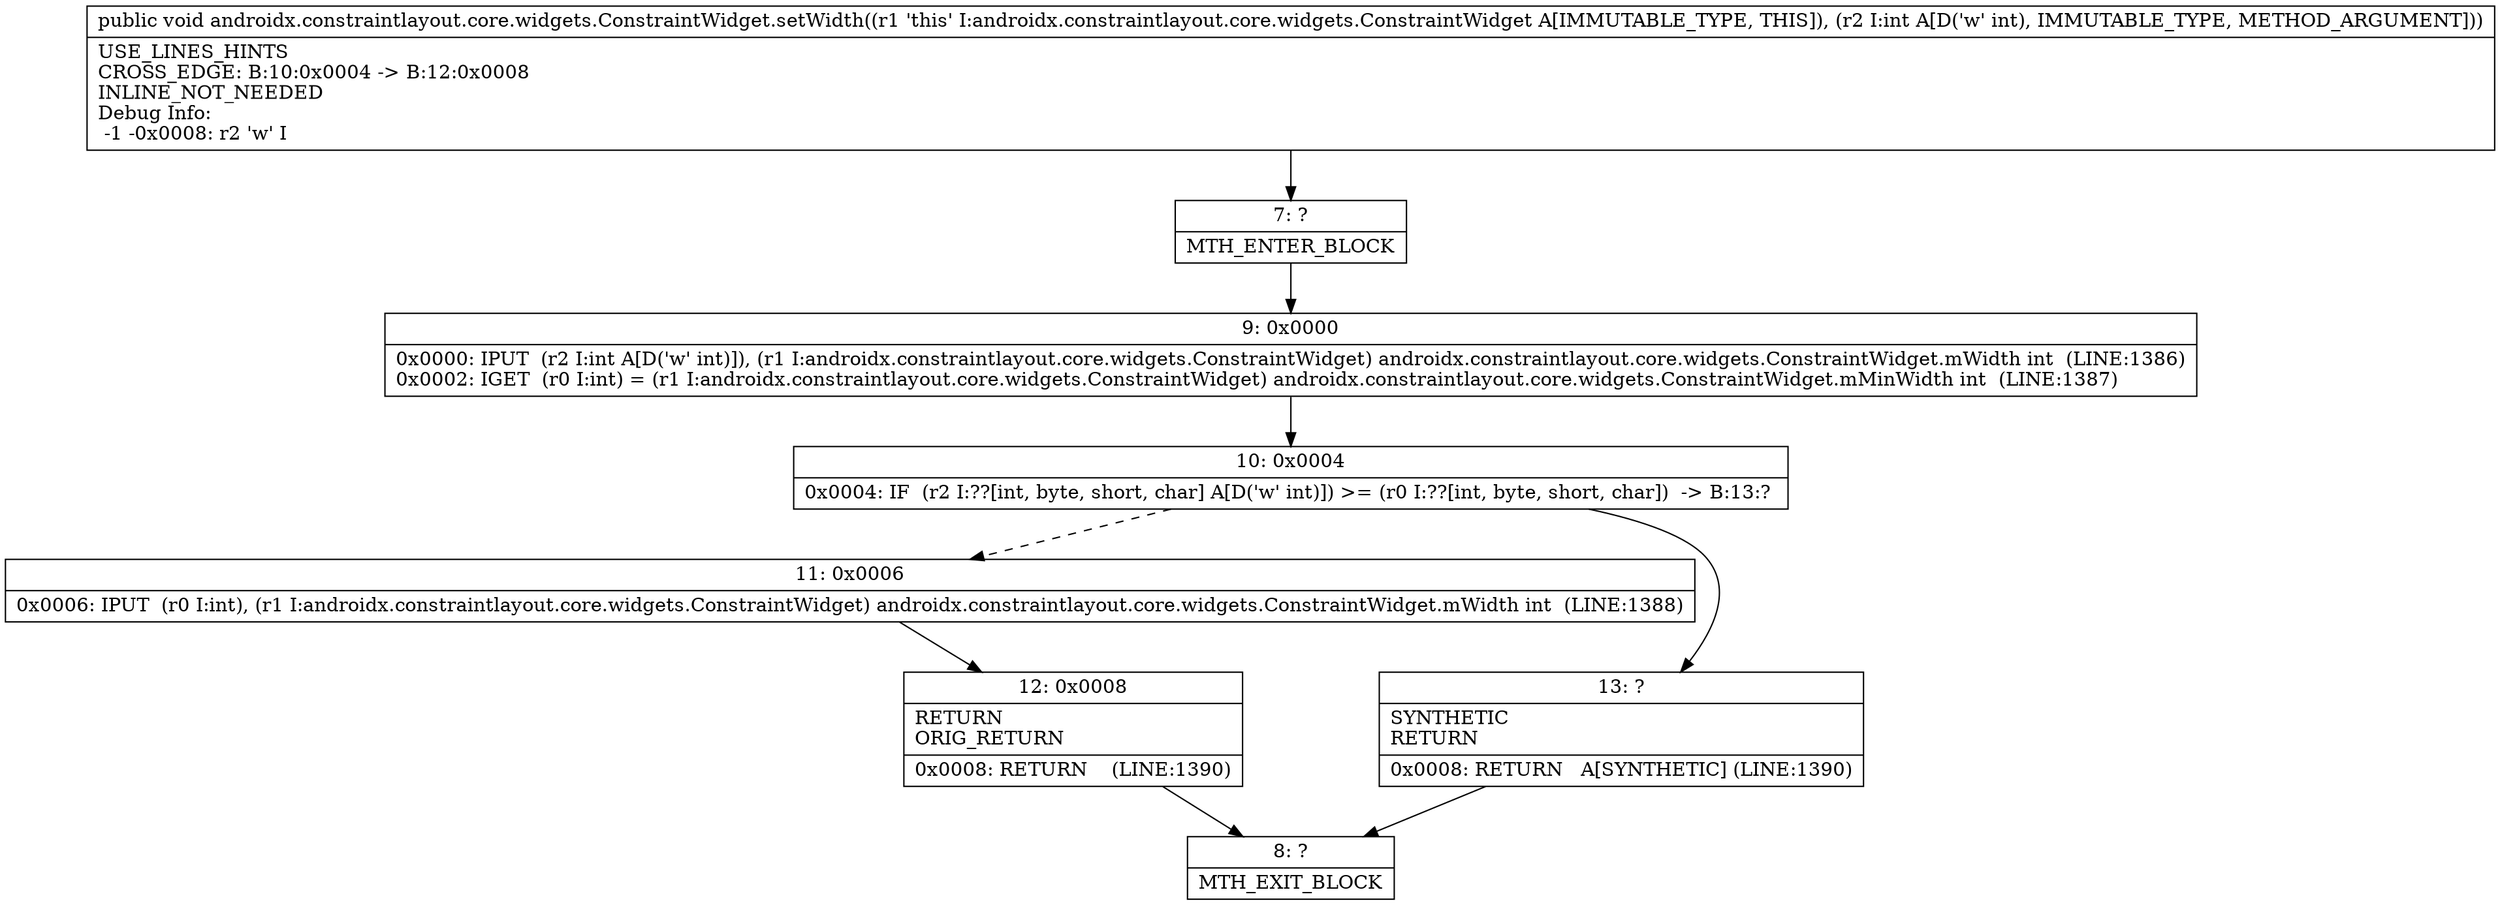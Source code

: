 digraph "CFG forandroidx.constraintlayout.core.widgets.ConstraintWidget.setWidth(I)V" {
Node_7 [shape=record,label="{7\:\ ?|MTH_ENTER_BLOCK\l}"];
Node_9 [shape=record,label="{9\:\ 0x0000|0x0000: IPUT  (r2 I:int A[D('w' int)]), (r1 I:androidx.constraintlayout.core.widgets.ConstraintWidget) androidx.constraintlayout.core.widgets.ConstraintWidget.mWidth int  (LINE:1386)\l0x0002: IGET  (r0 I:int) = (r1 I:androidx.constraintlayout.core.widgets.ConstraintWidget) androidx.constraintlayout.core.widgets.ConstraintWidget.mMinWidth int  (LINE:1387)\l}"];
Node_10 [shape=record,label="{10\:\ 0x0004|0x0004: IF  (r2 I:??[int, byte, short, char] A[D('w' int)]) \>= (r0 I:??[int, byte, short, char])  \-\> B:13:? \l}"];
Node_11 [shape=record,label="{11\:\ 0x0006|0x0006: IPUT  (r0 I:int), (r1 I:androidx.constraintlayout.core.widgets.ConstraintWidget) androidx.constraintlayout.core.widgets.ConstraintWidget.mWidth int  (LINE:1388)\l}"];
Node_12 [shape=record,label="{12\:\ 0x0008|RETURN\lORIG_RETURN\l|0x0008: RETURN    (LINE:1390)\l}"];
Node_8 [shape=record,label="{8\:\ ?|MTH_EXIT_BLOCK\l}"];
Node_13 [shape=record,label="{13\:\ ?|SYNTHETIC\lRETURN\l|0x0008: RETURN   A[SYNTHETIC] (LINE:1390)\l}"];
MethodNode[shape=record,label="{public void androidx.constraintlayout.core.widgets.ConstraintWidget.setWidth((r1 'this' I:androidx.constraintlayout.core.widgets.ConstraintWidget A[IMMUTABLE_TYPE, THIS]), (r2 I:int A[D('w' int), IMMUTABLE_TYPE, METHOD_ARGUMENT]))  | USE_LINES_HINTS\lCROSS_EDGE: B:10:0x0004 \-\> B:12:0x0008\lINLINE_NOT_NEEDED\lDebug Info:\l  \-1 \-0x0008: r2 'w' I\l}"];
MethodNode -> Node_7;Node_7 -> Node_9;
Node_9 -> Node_10;
Node_10 -> Node_11[style=dashed];
Node_10 -> Node_13;
Node_11 -> Node_12;
Node_12 -> Node_8;
Node_13 -> Node_8;
}

